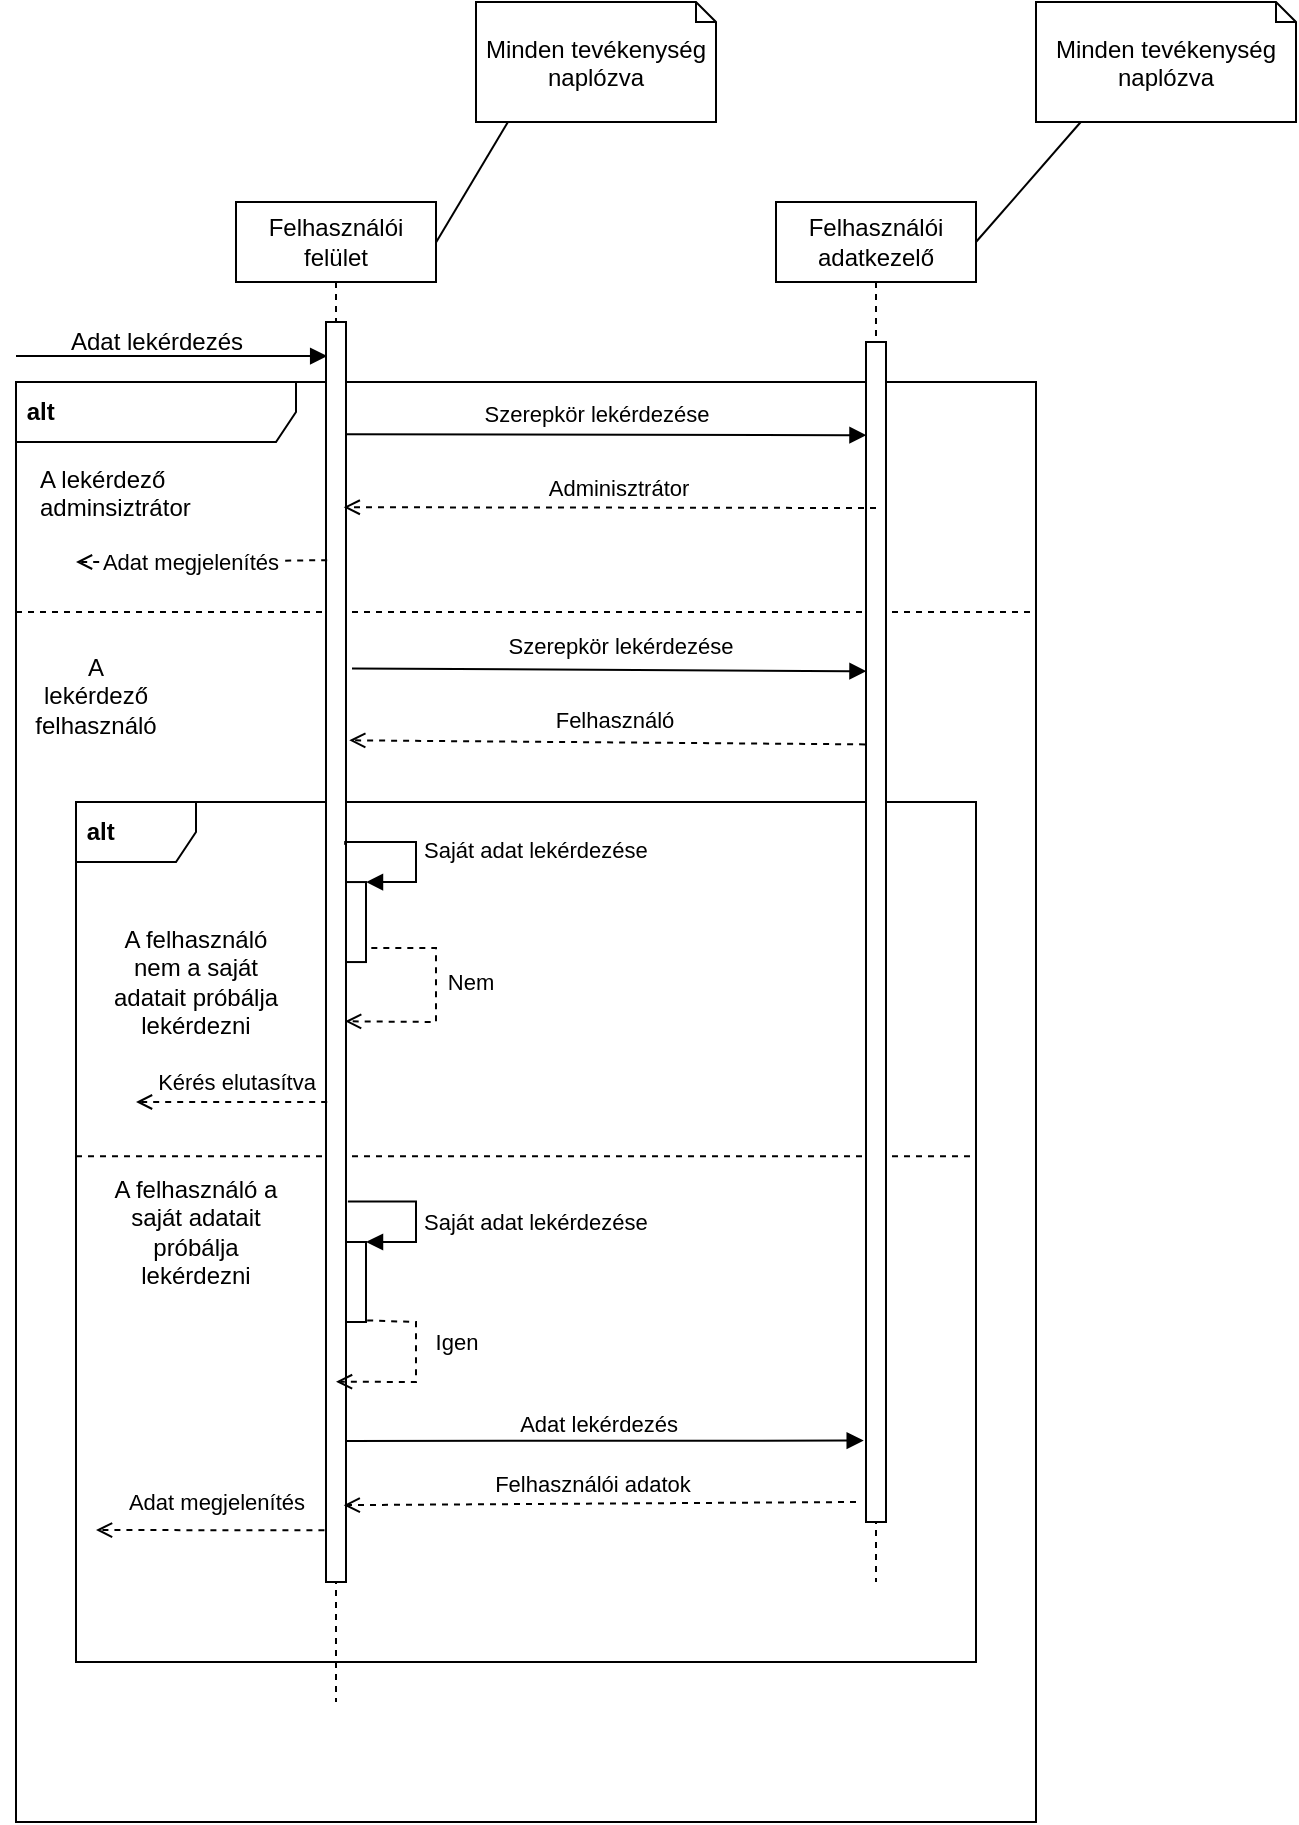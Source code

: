 <mxfile version="20.4.1" type="device"><diagram id="RwcScA0lSvbjBCz3XLWR" name="1 oldal"><mxGraphModel dx="789" dy="437" grid="1" gridSize="10" guides="1" tooltips="1" connect="1" arrows="1" fold="1" page="1" pageScale="1" pageWidth="827" pageHeight="1169" math="0" shadow="0"><root><mxCell id="0"/><mxCell id="1" parent="0"/><mxCell id="NrZrCgtWCTs6DqWQrKmF-79" value="&lt;b&gt;&amp;nbsp;alt&lt;/b&gt;" style="shape=umlFrame;tabWidth=110;tabHeight=30;tabPosition=left;html=1;boundedLbl=1;labelInHeader=1;width=140;height=30;align=left;" vertex="1" parent="1"><mxGeometry x="30" y="220" width="510" height="720" as="geometry"/></mxCell><mxCell id="NrZrCgtWCTs6DqWQrKmF-83" value="&lt;b&gt;&amp;nbsp;alt&lt;/b&gt;" style="shape=umlFrame;whiteSpace=wrap;html=1;align=left;" vertex="1" parent="NrZrCgtWCTs6DqWQrKmF-79"><mxGeometry x="30" y="210" width="450" height="430" as="geometry"/></mxCell><mxCell id="NrZrCgtWCTs6DqWQrKmF-80" value="A lekérdező&#10;adminsiztrátor" style="text" vertex="1" parent="NrZrCgtWCTs6DqWQrKmF-79"><mxGeometry width="110" height="40" relative="1" as="geometry"><mxPoint x="10" y="35" as="offset"/></mxGeometry></mxCell><mxCell id="NrZrCgtWCTs6DqWQrKmF-81" value="" style="line;strokeWidth=1;dashed=1;labelPosition=center;verticalLabelPosition=bottom;align=left;verticalAlign=top;spacingLeft=20;spacingTop=15;" vertex="1" parent="NrZrCgtWCTs6DqWQrKmF-79"><mxGeometry width="510" height="230" as="geometry"/></mxCell><mxCell id="NrZrCgtWCTs6DqWQrKmF-82" value="A lekérdező felhasználó" style="text;html=1;strokeColor=none;fillColor=none;align=center;verticalAlign=middle;whiteSpace=wrap;rounded=0;" vertex="1" parent="NrZrCgtWCTs6DqWQrKmF-79"><mxGeometry x="10" y="130.002" width="60" height="53.333" as="geometry"/></mxCell><mxCell id="NrZrCgtWCTs6DqWQrKmF-84" value="" style="line;strokeWidth=1;fillColor=none;align=left;verticalAlign=middle;spacingTop=-1;spacingLeft=3;spacingRight=3;rotatable=0;labelPosition=right;points=[];portConstraint=eastwest;strokeColor=inherit;dashed=1;" vertex="1" parent="NrZrCgtWCTs6DqWQrKmF-79"><mxGeometry x="30" y="380" width="450" height="14.22" as="geometry"/></mxCell><mxCell id="NrZrCgtWCTs6DqWQrKmF-85" value="A felhasználó nem a saját adatait próbálja lekérdezni" style="text;html=1;strokeColor=none;fillColor=none;align=center;verticalAlign=middle;whiteSpace=wrap;rounded=0;dashed=1;" vertex="1" parent="NrZrCgtWCTs6DqWQrKmF-79"><mxGeometry x="40" y="270.0" width="100" height="60.367" as="geometry"/></mxCell><mxCell id="NrZrCgtWCTs6DqWQrKmF-86" value="A felhasználó a saját adatait próbálja lekérdezni" style="text;html=1;strokeColor=none;fillColor=none;align=center;verticalAlign=middle;whiteSpace=wrap;rounded=0;" vertex="1" parent="NrZrCgtWCTs6DqWQrKmF-79"><mxGeometry x="40" y="400" width="100" height="50" as="geometry"/></mxCell><mxCell id="NrZrCgtWCTs6DqWQrKmF-48" value="Felhasználói felület" style="shape=umlLifeline;perimeter=lifelinePerimeter;whiteSpace=wrap;html=1;container=1;collapsible=0;recursiveResize=0;outlineConnect=0;" vertex="1" parent="1"><mxGeometry x="140" y="130" width="100" height="750" as="geometry"/></mxCell><mxCell id="NrZrCgtWCTs6DqWQrKmF-49" value="" style="html=1;points=[];perimeter=orthogonalPerimeter;" vertex="1" parent="NrZrCgtWCTs6DqWQrKmF-48"><mxGeometry x="45" y="60" width="10" height="630" as="geometry"/></mxCell><mxCell id="NrZrCgtWCTs6DqWQrKmF-50" value="" style="html=1;points=[];perimeter=orthogonalPerimeter;" vertex="1" parent="NrZrCgtWCTs6DqWQrKmF-48"><mxGeometry x="55" y="340.03" width="10" height="40" as="geometry"/></mxCell><mxCell id="NrZrCgtWCTs6DqWQrKmF-51" value="Saját adat lekérdezése" style="edgeStyle=orthogonalEdgeStyle;html=1;align=left;spacingLeft=2;endArrow=block;rounded=0;entryX=1;entryY=0;exitX=0.955;exitY=0.415;exitDx=0;exitDy=0;exitPerimeter=0;" edge="1" parent="NrZrCgtWCTs6DqWQrKmF-48" source="NrZrCgtWCTs6DqWQrKmF-49" target="NrZrCgtWCTs6DqWQrKmF-50"><mxGeometry relative="1" as="geometry"><mxPoint x="60" y="320.03" as="sourcePoint"/><Array as="points"><mxPoint x="55" y="320"/><mxPoint x="90" y="320"/><mxPoint x="90" y="340"/></Array></mxGeometry></mxCell><mxCell id="NrZrCgtWCTs6DqWQrKmF-52" value="" style="html=1;verticalAlign=bottom;labelBackgroundColor=none;endArrow=open;endFill=0;dashed=1;rounded=0;entryX=0.955;entryY=0.555;entryDx=0;entryDy=0;entryPerimeter=0;exitX=1.266;exitY=0.824;exitDx=0;exitDy=0;exitPerimeter=0;" edge="1" parent="NrZrCgtWCTs6DqWQrKmF-48" source="NrZrCgtWCTs6DqWQrKmF-50" target="NrZrCgtWCTs6DqWQrKmF-49"><mxGeometry width="160" relative="1" as="geometry"><mxPoint x="30" y="370" as="sourcePoint"/><mxPoint x="190" y="370" as="targetPoint"/><Array as="points"><mxPoint x="100" y="373"/><mxPoint x="100" y="410"/></Array></mxGeometry></mxCell><mxCell id="NrZrCgtWCTs6DqWQrKmF-53" value="Nem" style="edgeLabel;html=1;align=center;verticalAlign=middle;resizable=0;points=[];" vertex="1" connectable="0" parent="NrZrCgtWCTs6DqWQrKmF-52"><mxGeometry x="0.464" y="-1" relative="1" as="geometry"><mxPoint x="31" y="-19" as="offset"/></mxGeometry></mxCell><mxCell id="NrZrCgtWCTs6DqWQrKmF-54" value="" style="html=1;points=[];perimeter=orthogonalPerimeter;" vertex="1" parent="NrZrCgtWCTs6DqWQrKmF-48"><mxGeometry x="55" y="520" width="10" height="40" as="geometry"/></mxCell><mxCell id="NrZrCgtWCTs6DqWQrKmF-55" value="Saját adat lekérdezése" style="edgeStyle=orthogonalEdgeStyle;html=1;align=left;spacingLeft=2;endArrow=block;rounded=0;entryX=1;entryY=0;exitX=1.093;exitY=0.698;exitDx=0;exitDy=0;exitPerimeter=0;" edge="1" parent="NrZrCgtWCTs6DqWQrKmF-48" source="NrZrCgtWCTs6DqWQrKmF-49" target="NrZrCgtWCTs6DqWQrKmF-54"><mxGeometry x="0.118" relative="1" as="geometry"><mxPoint x="60" y="500" as="sourcePoint"/><Array as="points"><mxPoint x="90" y="500"/><mxPoint x="90" y="520"/></Array><mxPoint as="offset"/></mxGeometry></mxCell><mxCell id="NrZrCgtWCTs6DqWQrKmF-56" value="" style="html=1;verticalAlign=bottom;labelBackgroundColor=none;endArrow=open;endFill=0;dashed=1;rounded=0;exitX=1.059;exitY=0.98;exitDx=0;exitDy=0;exitPerimeter=0;entryX=0.5;entryY=0.841;entryDx=0;entryDy=0;entryPerimeter=0;" edge="1" parent="NrZrCgtWCTs6DqWQrKmF-48" source="NrZrCgtWCTs6DqWQrKmF-54" target="NrZrCgtWCTs6DqWQrKmF-49"><mxGeometry width="160" relative="1" as="geometry"><mxPoint x="30" y="470" as="sourcePoint"/><mxPoint x="60" y="590" as="targetPoint"/><Array as="points"><mxPoint x="90" y="560"/><mxPoint x="90" y="590"/></Array></mxGeometry></mxCell><mxCell id="NrZrCgtWCTs6DqWQrKmF-57" value="Igen" style="edgeLabel;html=1;align=center;verticalAlign=middle;resizable=0;points=[];" vertex="1" connectable="0" parent="NrZrCgtWCTs6DqWQrKmF-56"><mxGeometry x="0.378" relative="1" as="geometry"><mxPoint x="30" y="-20" as="offset"/></mxGeometry></mxCell><mxCell id="NrZrCgtWCTs6DqWQrKmF-58" value="" style="html=1;verticalAlign=bottom;labelBackgroundColor=none;endArrow=block;endFill=1;rounded=0;entryX=0.059;entryY=0.027;entryDx=0;entryDy=0;entryPerimeter=0;metaEdit=0;" edge="1" parent="1" target="NrZrCgtWCTs6DqWQrKmF-49"><mxGeometry width="160" relative="1" as="geometry"><mxPoint x="30.0" y="207" as="sourcePoint"/><mxPoint x="180" y="210" as="targetPoint"/></mxGeometry></mxCell><mxCell id="NrZrCgtWCTs6DqWQrKmF-59" value="Adat lekérdezés" style="text;html=1;align=center;verticalAlign=middle;resizable=0;points=[];autosize=1;strokeColor=none;fillColor=none;" vertex="1" parent="1"><mxGeometry x="45" y="185" width="110" height="30" as="geometry"/></mxCell><mxCell id="NrZrCgtWCTs6DqWQrKmF-60" value="Felhasználói adatkezelő" style="shape=umlLifeline;perimeter=lifelinePerimeter;whiteSpace=wrap;html=1;container=1;collapsible=0;recursiveResize=0;outlineConnect=0;" vertex="1" parent="1"><mxGeometry x="410" y="130" width="100" height="690" as="geometry"/></mxCell><mxCell id="NrZrCgtWCTs6DqWQrKmF-61" value="" style="html=1;points=[];perimeter=orthogonalPerimeter;" vertex="1" parent="NrZrCgtWCTs6DqWQrKmF-60"><mxGeometry x="45" y="70" width="10" height="590" as="geometry"/></mxCell><mxCell id="NrZrCgtWCTs6DqWQrKmF-62" value="" style="html=1;verticalAlign=bottom;labelBackgroundColor=none;endArrow=block;endFill=1;rounded=0;exitX=0.955;exitY=0.089;exitDx=0;exitDy=0;exitPerimeter=0;entryX=0.024;entryY=0.079;entryDx=0;entryDy=0;entryPerimeter=0;" edge="1" parent="1" source="NrZrCgtWCTs6DqWQrKmF-49" target="NrZrCgtWCTs6DqWQrKmF-61"><mxGeometry width="160" relative="1" as="geometry"><mxPoint x="200" y="246" as="sourcePoint"/><mxPoint x="460" y="246" as="targetPoint"/><Array as="points"/></mxGeometry></mxCell><mxCell id="NrZrCgtWCTs6DqWQrKmF-63" value="Szerepkör lekérdezése" style="edgeLabel;html=1;align=center;verticalAlign=middle;resizable=0;points=[];" vertex="1" connectable="0" parent="NrZrCgtWCTs6DqWQrKmF-62"><mxGeometry x="0.059" relative="1" as="geometry"><mxPoint x="-13" y="-11" as="offset"/></mxGeometry></mxCell><mxCell id="NrZrCgtWCTs6DqWQrKmF-64" value="" style="html=1;verticalAlign=bottom;labelBackgroundColor=none;endArrow=open;endFill=0;dashed=1;rounded=0;entryX=0.886;entryY=0.147;entryDx=0;entryDy=0;entryPerimeter=0;" edge="1" parent="1" target="NrZrCgtWCTs6DqWQrKmF-49"><mxGeometry width="160" relative="1" as="geometry"><mxPoint x="460" y="283" as="sourcePoint"/><mxPoint x="330" y="350" as="targetPoint"/></mxGeometry></mxCell><mxCell id="NrZrCgtWCTs6DqWQrKmF-65" value="Adminisztrátor" style="edgeLabel;html=1;align=center;verticalAlign=middle;resizable=0;points=[];" vertex="1" connectable="0" parent="NrZrCgtWCTs6DqWQrKmF-64"><mxGeometry x="0.112" relative="1" as="geometry"><mxPoint x="19" y="-10" as="offset"/></mxGeometry></mxCell><mxCell id="NrZrCgtWCTs6DqWQrKmF-66" value="" style="html=1;verticalAlign=bottom;labelBackgroundColor=none;endArrow=open;endFill=0;dashed=1;rounded=0;exitX=0.059;exitY=0.189;exitDx=0;exitDy=0;exitPerimeter=0;" edge="1" parent="1" source="NrZrCgtWCTs6DqWQrKmF-49"><mxGeometry width="160" relative="1" as="geometry"><mxPoint x="170" y="350" as="sourcePoint"/><mxPoint x="60.0" y="310.0" as="targetPoint"/><Array as="points"><mxPoint x="110" y="310"/></Array></mxGeometry></mxCell><mxCell id="NrZrCgtWCTs6DqWQrKmF-67" value="Adat megjelenítés" style="edgeLabel;html=1;align=center;verticalAlign=middle;resizable=0;points=[];" vertex="1" connectable="0" parent="NrZrCgtWCTs6DqWQrKmF-66"><mxGeometry x="0.092" relative="1" as="geometry"><mxPoint as="offset"/></mxGeometry></mxCell><mxCell id="NrZrCgtWCTs6DqWQrKmF-68" value="" style="html=1;verticalAlign=bottom;labelBackgroundColor=none;endArrow=block;endFill=1;rounded=0;entryX=0.024;entryY=0.279;entryDx=0;entryDy=0;entryPerimeter=0;exitX=1.3;exitY=0.275;exitDx=0;exitDy=0;exitPerimeter=0;" edge="1" parent="1" source="NrZrCgtWCTs6DqWQrKmF-49" target="NrZrCgtWCTs6DqWQrKmF-61"><mxGeometry width="160" relative="1" as="geometry"><mxPoint x="200" y="379" as="sourcePoint"/><mxPoint x="330" y="400" as="targetPoint"/></mxGeometry></mxCell><mxCell id="NrZrCgtWCTs6DqWQrKmF-69" value="Szerepkör lekérdezése" style="edgeLabel;html=1;align=center;verticalAlign=middle;resizable=0;points=[];" vertex="1" connectable="0" parent="NrZrCgtWCTs6DqWQrKmF-68"><mxGeometry x="-0.072" y="-1" relative="1" as="geometry"><mxPoint x="14" y="-13" as="offset"/></mxGeometry></mxCell><mxCell id="NrZrCgtWCTs6DqWQrKmF-70" value="" style="html=1;verticalAlign=bottom;labelBackgroundColor=none;endArrow=open;endFill=0;dashed=1;rounded=0;entryX=1.162;entryY=0.332;entryDx=0;entryDy=0;entryPerimeter=0;exitX=-0.045;exitY=0.341;exitDx=0;exitDy=0;exitPerimeter=0;" edge="1" parent="1" source="NrZrCgtWCTs6DqWQrKmF-61" target="NrZrCgtWCTs6DqWQrKmF-49"><mxGeometry width="160" relative="1" as="geometry"><mxPoint x="450" y="380" as="sourcePoint"/><mxPoint x="330" y="400" as="targetPoint"/></mxGeometry></mxCell><mxCell id="NrZrCgtWCTs6DqWQrKmF-71" value="Felhasználó" style="edgeLabel;html=1;align=center;verticalAlign=middle;resizable=0;points=[];" vertex="1" connectable="0" parent="NrZrCgtWCTs6DqWQrKmF-70"><mxGeometry x="0.173" relative="1" as="geometry"><mxPoint x="26" y="-11" as="offset"/></mxGeometry></mxCell><mxCell id="NrZrCgtWCTs6DqWQrKmF-72" value="" style="html=1;verticalAlign=bottom;labelBackgroundColor=none;endArrow=open;endFill=0;dashed=1;rounded=0;exitX=0.059;exitY=0.619;exitDx=0;exitDy=0;exitPerimeter=0;" edge="1" parent="1" source="NrZrCgtWCTs6DqWQrKmF-49"><mxGeometry width="160" relative="1" as="geometry"><mxPoint x="170" y="500" as="sourcePoint"/><mxPoint x="90" y="580" as="targetPoint"/></mxGeometry></mxCell><mxCell id="NrZrCgtWCTs6DqWQrKmF-73" value="Kérés elutasítva" style="edgeLabel;html=1;align=center;verticalAlign=middle;resizable=0;points=[];" vertex="1" connectable="0" parent="NrZrCgtWCTs6DqWQrKmF-72"><mxGeometry x="0.212" relative="1" as="geometry"><mxPoint x="12" y="-10" as="offset"/></mxGeometry></mxCell><mxCell id="NrZrCgtWCTs6DqWQrKmF-74" value="A" style="html=1;verticalAlign=bottom;labelBackgroundColor=none;endArrow=block;endFill=1;rounded=0;exitX=1.024;exitY=0.888;exitDx=0;exitDy=0;exitPerimeter=0;entryX=-0.114;entryY=0.931;entryDx=0;entryDy=0;entryPerimeter=0;" edge="1" parent="1" source="NrZrCgtWCTs6DqWQrKmF-49" target="NrZrCgtWCTs6DqWQrKmF-61"><mxGeometry width="160" relative="1" as="geometry"><mxPoint x="170" y="670" as="sourcePoint"/><mxPoint x="330" y="670" as="targetPoint"/></mxGeometry></mxCell><mxCell id="NrZrCgtWCTs6DqWQrKmF-75" value="Adat lekérdezés" style="edgeLabel;html=1;align=center;verticalAlign=middle;resizable=0;points=[];" vertex="1" connectable="0" parent="NrZrCgtWCTs6DqWQrKmF-74"><mxGeometry x="-0.164" y="1" relative="1" as="geometry"><mxPoint x="18" y="-8" as="offset"/></mxGeometry></mxCell><mxCell id="NrZrCgtWCTs6DqWQrKmF-76" value="" style="html=1;verticalAlign=bottom;labelBackgroundColor=none;endArrow=open;endFill=0;dashed=1;rounded=0;entryX=0.886;entryY=0.939;entryDx=0;entryDy=0;entryPerimeter=0;" edge="1" parent="1" target="NrZrCgtWCTs6DqWQrKmF-49"><mxGeometry width="160" relative="1" as="geometry"><mxPoint x="450" y="780" as="sourcePoint"/><mxPoint x="200" y="780" as="targetPoint"/></mxGeometry></mxCell><mxCell id="NrZrCgtWCTs6DqWQrKmF-87" value="Felhasználói adatok" style="edgeLabel;html=1;align=center;verticalAlign=middle;resizable=0;points=[];" vertex="1" connectable="0" parent="NrZrCgtWCTs6DqWQrKmF-76"><mxGeometry x="-0.061" relative="1" as="geometry"><mxPoint x="-12" y="-10" as="offset"/></mxGeometry></mxCell><mxCell id="NrZrCgtWCTs6DqWQrKmF-77" value="" style="html=1;verticalAlign=bottom;labelBackgroundColor=none;endArrow=open;endFill=0;dashed=1;rounded=0;exitX=-0.079;exitY=0.959;exitDx=0;exitDy=0;exitPerimeter=0;" edge="1" parent="1" source="NrZrCgtWCTs6DqWQrKmF-49"><mxGeometry width="160" relative="1" as="geometry"><mxPoint x="170" y="670" as="sourcePoint"/><mxPoint x="70.0" y="794" as="targetPoint"/></mxGeometry></mxCell><mxCell id="NrZrCgtWCTs6DqWQrKmF-78" value="Adat megjelenítés" style="edgeLabel;html=1;align=center;verticalAlign=middle;resizable=0;points=[];" vertex="1" connectable="0" parent="NrZrCgtWCTs6DqWQrKmF-77"><mxGeometry x="0.347" relative="1" as="geometry"><mxPoint x="23" y="-14" as="offset"/></mxGeometry></mxCell><mxCell id="NrZrCgtWCTs6DqWQrKmF-88" value="Minden tevékenység naplózva" style="shape=note2;boundedLbl=1;whiteSpace=wrap;html=1;size=10;verticalAlign=top;align=center;" vertex="1" parent="1"><mxGeometry x="260" y="30" width="120" height="60" as="geometry"/></mxCell><mxCell id="NrZrCgtWCTs6DqWQrKmF-89" value="Minden tevékenység naplózva" style="shape=note2;boundedLbl=1;whiteSpace=wrap;html=1;size=10;verticalAlign=top;align=center;" vertex="1" parent="1"><mxGeometry x="540" y="30" width="130" height="60" as="geometry"/></mxCell><mxCell id="NrZrCgtWCTs6DqWQrKmF-90" value="" style="endArrow=none;startArrow=none;endFill=0;startFill=0;endSize=8;html=1;verticalAlign=bottom;labelBackgroundColor=none;strokeWidth=1;rounded=0;exitX=0.133;exitY=1;exitDx=0;exitDy=0;exitPerimeter=0;entryX=1;entryY=0.027;entryDx=0;entryDy=0;entryPerimeter=0;" edge="1" parent="1" source="NrZrCgtWCTs6DqWQrKmF-88" target="NrZrCgtWCTs6DqWQrKmF-48"><mxGeometry width="160" relative="1" as="geometry"><mxPoint x="-40" y="230" as="sourcePoint"/><mxPoint x="250" y="150" as="targetPoint"/></mxGeometry></mxCell><mxCell id="NrZrCgtWCTs6DqWQrKmF-92" value="" style="endArrow=none;startArrow=none;endFill=0;startFill=0;endSize=8;html=1;verticalAlign=bottom;labelBackgroundColor=none;strokeWidth=1;rounded=0;exitX=0.173;exitY=0.998;exitDx=0;exitDy=0;exitPerimeter=0;entryX=1;entryY=0.029;entryDx=0;entryDy=0;entryPerimeter=0;" edge="1" parent="1" source="NrZrCgtWCTs6DqWQrKmF-89" target="NrZrCgtWCTs6DqWQrKmF-60"><mxGeometry width="160" relative="1" as="geometry"><mxPoint x="575.96" y="110" as="sourcePoint"/><mxPoint x="540" y="170.25" as="targetPoint"/></mxGeometry></mxCell></root></mxGraphModel></diagram></mxfile>